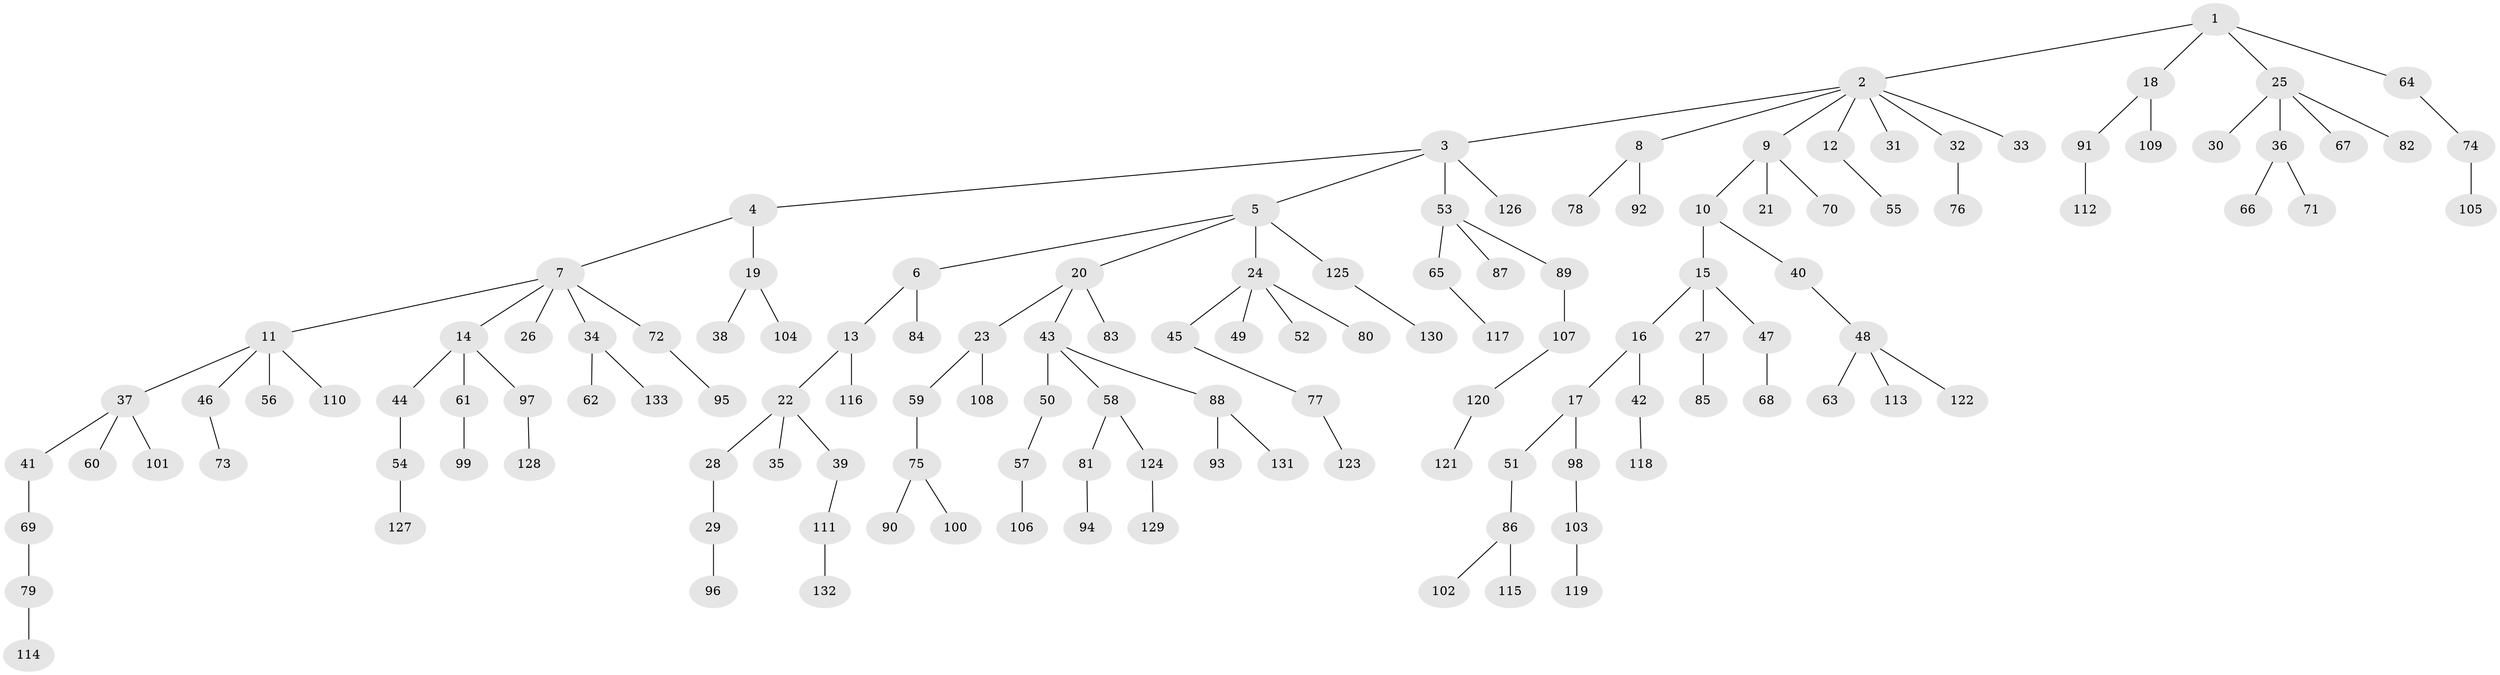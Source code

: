 // coarse degree distribution, {4: 0.08602150537634409, 8: 0.010752688172043012, 6: 0.010752688172043012, 5: 0.021505376344086023, 3: 0.0967741935483871, 9: 0.010752688172043012, 2: 0.22580645161290322, 1: 0.5376344086021505}
// Generated by graph-tools (version 1.1) at 2025/24/03/03/25 07:24:08]
// undirected, 133 vertices, 132 edges
graph export_dot {
graph [start="1"]
  node [color=gray90,style=filled];
  1;
  2;
  3;
  4;
  5;
  6;
  7;
  8;
  9;
  10;
  11;
  12;
  13;
  14;
  15;
  16;
  17;
  18;
  19;
  20;
  21;
  22;
  23;
  24;
  25;
  26;
  27;
  28;
  29;
  30;
  31;
  32;
  33;
  34;
  35;
  36;
  37;
  38;
  39;
  40;
  41;
  42;
  43;
  44;
  45;
  46;
  47;
  48;
  49;
  50;
  51;
  52;
  53;
  54;
  55;
  56;
  57;
  58;
  59;
  60;
  61;
  62;
  63;
  64;
  65;
  66;
  67;
  68;
  69;
  70;
  71;
  72;
  73;
  74;
  75;
  76;
  77;
  78;
  79;
  80;
  81;
  82;
  83;
  84;
  85;
  86;
  87;
  88;
  89;
  90;
  91;
  92;
  93;
  94;
  95;
  96;
  97;
  98;
  99;
  100;
  101;
  102;
  103;
  104;
  105;
  106;
  107;
  108;
  109;
  110;
  111;
  112;
  113;
  114;
  115;
  116;
  117;
  118;
  119;
  120;
  121;
  122;
  123;
  124;
  125;
  126;
  127;
  128;
  129;
  130;
  131;
  132;
  133;
  1 -- 2;
  1 -- 18;
  1 -- 25;
  1 -- 64;
  2 -- 3;
  2 -- 8;
  2 -- 9;
  2 -- 12;
  2 -- 31;
  2 -- 32;
  2 -- 33;
  3 -- 4;
  3 -- 5;
  3 -- 53;
  3 -- 126;
  4 -- 7;
  4 -- 19;
  5 -- 6;
  5 -- 20;
  5 -- 24;
  5 -- 125;
  6 -- 13;
  6 -- 84;
  7 -- 11;
  7 -- 14;
  7 -- 26;
  7 -- 34;
  7 -- 72;
  8 -- 78;
  8 -- 92;
  9 -- 10;
  9 -- 21;
  9 -- 70;
  10 -- 15;
  10 -- 40;
  11 -- 37;
  11 -- 46;
  11 -- 56;
  11 -- 110;
  12 -- 55;
  13 -- 22;
  13 -- 116;
  14 -- 44;
  14 -- 61;
  14 -- 97;
  15 -- 16;
  15 -- 27;
  15 -- 47;
  16 -- 17;
  16 -- 42;
  17 -- 51;
  17 -- 98;
  18 -- 91;
  18 -- 109;
  19 -- 38;
  19 -- 104;
  20 -- 23;
  20 -- 43;
  20 -- 83;
  22 -- 28;
  22 -- 35;
  22 -- 39;
  23 -- 59;
  23 -- 108;
  24 -- 45;
  24 -- 49;
  24 -- 52;
  24 -- 80;
  25 -- 30;
  25 -- 36;
  25 -- 67;
  25 -- 82;
  27 -- 85;
  28 -- 29;
  29 -- 96;
  32 -- 76;
  34 -- 62;
  34 -- 133;
  36 -- 66;
  36 -- 71;
  37 -- 41;
  37 -- 60;
  37 -- 101;
  39 -- 111;
  40 -- 48;
  41 -- 69;
  42 -- 118;
  43 -- 50;
  43 -- 58;
  43 -- 88;
  44 -- 54;
  45 -- 77;
  46 -- 73;
  47 -- 68;
  48 -- 63;
  48 -- 113;
  48 -- 122;
  50 -- 57;
  51 -- 86;
  53 -- 65;
  53 -- 87;
  53 -- 89;
  54 -- 127;
  57 -- 106;
  58 -- 81;
  58 -- 124;
  59 -- 75;
  61 -- 99;
  64 -- 74;
  65 -- 117;
  69 -- 79;
  72 -- 95;
  74 -- 105;
  75 -- 90;
  75 -- 100;
  77 -- 123;
  79 -- 114;
  81 -- 94;
  86 -- 102;
  86 -- 115;
  88 -- 93;
  88 -- 131;
  89 -- 107;
  91 -- 112;
  97 -- 128;
  98 -- 103;
  103 -- 119;
  107 -- 120;
  111 -- 132;
  120 -- 121;
  124 -- 129;
  125 -- 130;
}
